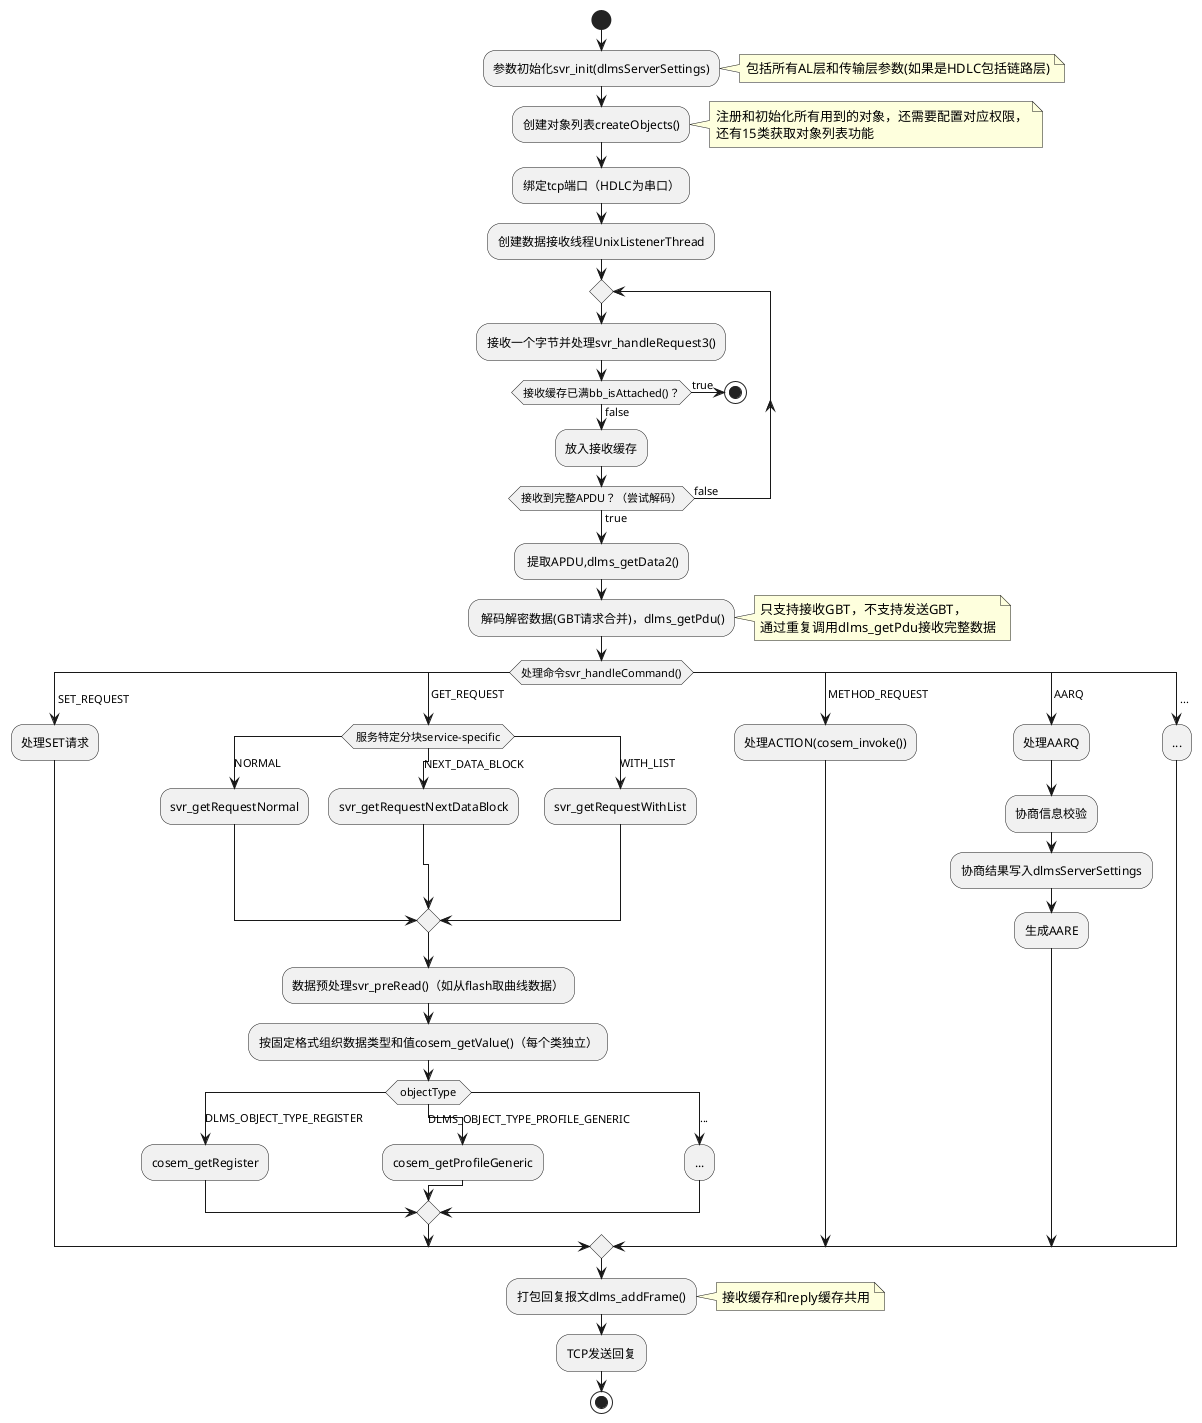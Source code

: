 @startuml guruxdlms活动图

start
:参数初始化svr_init(dlmsServerSettings);
note right:包括所有AL层和传输层参数(如果是HDLC包括链路层)
:创建对象列表createObjects();
note right
注册和初始化所有用到的对象，还需要配置对应权限，
还有15类获取对象列表功能
end note
:绑定tcp端口（HDLC为串口）;
:创建数据接收线程UnixListenerThread;
repeat
  :接收一个字节并处理svr_handleRequest3();
  if (接收缓存已满bb_isAttached()？) then (true)
    stop
  else (false)
    :放入接收缓存;
  endif
repeat while (接收到完整APDU？（尝试解码）) is (false) not (true)
: 提取APDU,dlms_getData2();
: 解码解密数据(GBT请求合并)，dlms_getPdu();
note right
只支持接收GBT，不支持发送GBT，
通过重复调用dlms_getPdu接收完整数据
end note
switch (处理命令svr_handleCommand())
case ( SET_REQUEST )
  :处理SET请求;
case ( GET_REQUEST )
  switch ( 服务特定分块service-specific )
  case (NORMAL)
    :svr_getRequestNormal;
  case (NEXT_DATA_BLOCK)
    :svr_getRequestNextDataBlock;
  case (WITH_LIST)
    :svr_getRequestWithList;
  endswitch
  :数据预处理svr_preRead()（如从flash取曲线数据）;
  :按固定格式组织数据类型和值cosem_getValue()（每个类独立）;
  switch ( objectType )
  case (DLMS_OBJECT_TYPE_REGISTER)
    :cosem_getRegister;
  case (DLMS_OBJECT_TYPE_PROFILE_GENERIC)
    :cosem_getProfileGeneric;
  case (...)
    :...;
  endswitch
case ( METHOD_REQUEST )
  :处理ACTION(cosem_invoke());
case ( AARQ )
  :处理AARQ;
  :协商信息校验;
  :协商结果写入dlmsServerSettings;
  :生成AARE;
case ( ... )
  :...;
endswitch

:打包回复报文dlms_addFrame();
note right:接收缓存和reply缓存共用
:TCP发送回复;

stop

@enduml
